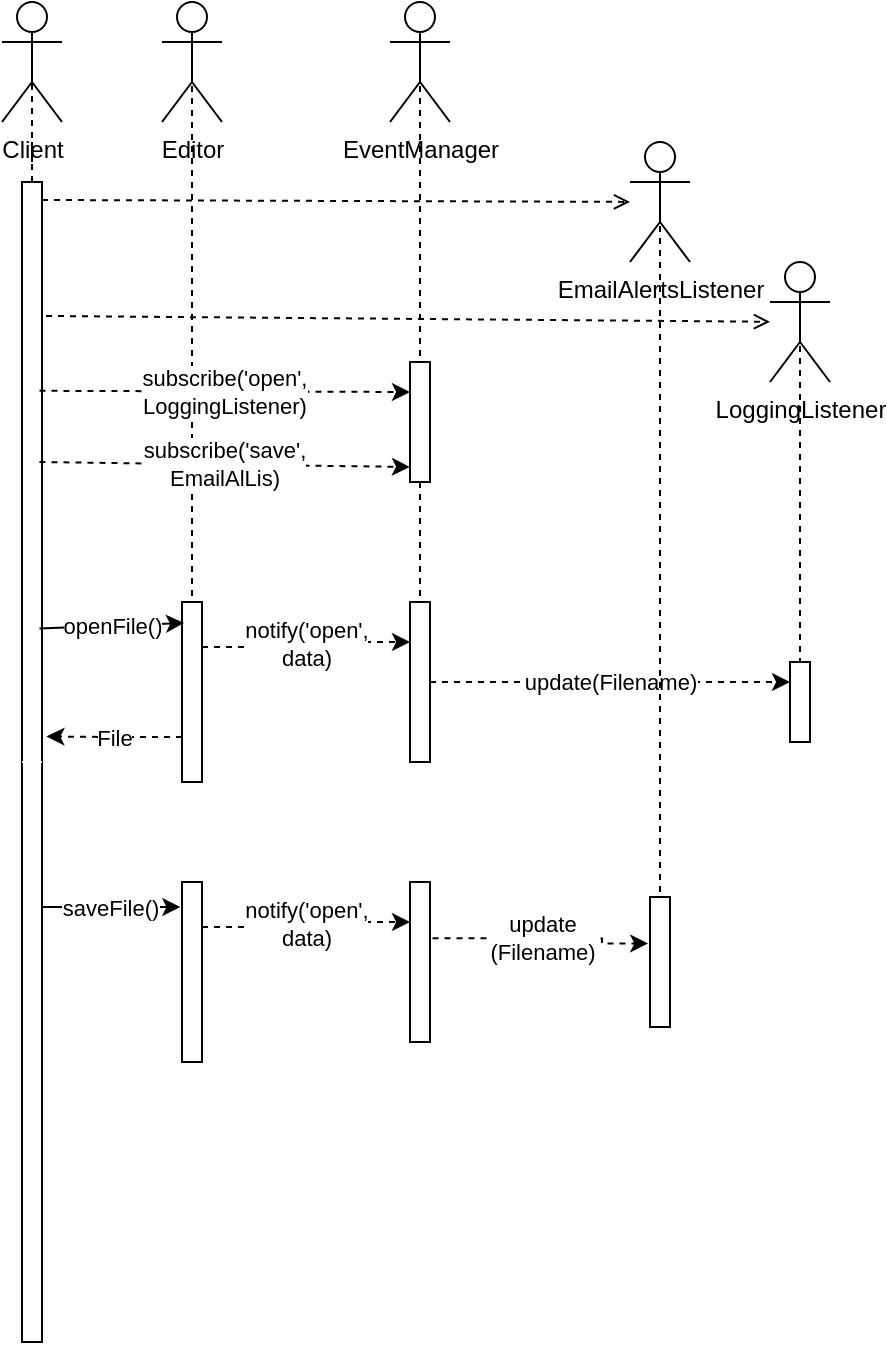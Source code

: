 <mxfile version="16.2.6" type="github">
  <diagram id="4quVsk186itmyTQYKocA" name="Page-1">
    <mxGraphModel dx="823" dy="534" grid="1" gridSize="10" guides="1" tooltips="1" connect="1" arrows="1" fold="1" page="1" pageScale="1" pageWidth="827" pageHeight="1169" math="0" shadow="0">
      <root>
        <mxCell id="0" />
        <mxCell id="1" parent="0" />
        <mxCell id="rXW5a8TmXSSuuKJ7be5A-20" style="edgeStyle=orthogonalEdgeStyle;rounded=0;orthogonalLoop=1;jettySize=auto;html=1;exitX=0.5;exitY=0.5;exitDx=0;exitDy=0;exitPerimeter=0;entryX=0.5;entryY=0;entryDx=0;entryDy=0;dashed=1;endArrow=none;endFill=0;" edge="1" parent="1" source="rXW5a8TmXSSuuKJ7be5A-1" target="rXW5a8TmXSSuuKJ7be5A-13">
          <mxGeometry relative="1" as="geometry" />
        </mxCell>
        <mxCell id="rXW5a8TmXSSuuKJ7be5A-1" value="Editor" style="shape=umlActor;verticalLabelPosition=bottom;verticalAlign=top;html=1;outlineConnect=0;" vertex="1" parent="1">
          <mxGeometry x="300" y="130" width="30" height="60" as="geometry" />
        </mxCell>
        <mxCell id="rXW5a8TmXSSuuKJ7be5A-2" value="EmailAlertsListener" style="shape=umlActor;verticalLabelPosition=bottom;verticalAlign=top;html=1;outlineConnect=0;" vertex="1" parent="1">
          <mxGeometry x="534" y="200" width="30" height="60" as="geometry" />
        </mxCell>
        <mxCell id="rXW5a8TmXSSuuKJ7be5A-24" style="edgeStyle=orthogonalEdgeStyle;rounded=0;orthogonalLoop=1;jettySize=auto;html=1;exitX=0.5;exitY=0.5;exitDx=0;exitDy=0;exitPerimeter=0;entryX=0.5;entryY=0;entryDx=0;entryDy=0;dashed=1;endArrow=none;endFill=0;" edge="1" parent="1" source="rXW5a8TmXSSuuKJ7be5A-3" target="rXW5a8TmXSSuuKJ7be5A-22">
          <mxGeometry relative="1" as="geometry" />
        </mxCell>
        <mxCell id="rXW5a8TmXSSuuKJ7be5A-3" value="LoggingListener" style="shape=umlActor;verticalLabelPosition=bottom;verticalAlign=top;html=1;outlineConnect=0;" vertex="1" parent="1">
          <mxGeometry x="604" y="260" width="30" height="60" as="geometry" />
        </mxCell>
        <mxCell id="rXW5a8TmXSSuuKJ7be5A-11" style="edgeStyle=orthogonalEdgeStyle;rounded=0;orthogonalLoop=1;jettySize=auto;html=1;exitX=0.5;exitY=0.5;exitDx=0;exitDy=0;exitPerimeter=0;entryX=0.5;entryY=0;entryDx=0;entryDy=0;dashed=1;endArrow=none;endFill=0;" edge="1" parent="1" source="rXW5a8TmXSSuuKJ7be5A-4" target="rXW5a8TmXSSuuKJ7be5A-9">
          <mxGeometry relative="1" as="geometry" />
        </mxCell>
        <mxCell id="rXW5a8TmXSSuuKJ7be5A-4" value="EventManager" style="shape=umlActor;verticalLabelPosition=bottom;verticalAlign=top;html=1;outlineConnect=0;" vertex="1" parent="1">
          <mxGeometry x="414" y="130" width="30" height="60" as="geometry" />
        </mxCell>
        <mxCell id="rXW5a8TmXSSuuKJ7be5A-19" style="edgeStyle=orthogonalEdgeStyle;rounded=0;orthogonalLoop=1;jettySize=auto;html=1;exitX=0.5;exitY=0;exitDx=0;exitDy=0;entryX=0.5;entryY=0.5;entryDx=0;entryDy=0;entryPerimeter=0;endArrow=none;endFill=0;dashed=1;" edge="1" parent="1" source="rXW5a8TmXSSuuKJ7be5A-5" target="rXW5a8TmXSSuuKJ7be5A-12">
          <mxGeometry relative="1" as="geometry" />
        </mxCell>
        <mxCell id="rXW5a8TmXSSuuKJ7be5A-5" value="" style="rounded=0;whiteSpace=wrap;html=1;" vertex="1" parent="1">
          <mxGeometry x="230" y="220" width="10" height="290" as="geometry" />
        </mxCell>
        <mxCell id="rXW5a8TmXSSuuKJ7be5A-7" value="" style="endArrow=open;html=1;rounded=0;dashed=1;exitX=1;exitY=0.031;exitDx=0;exitDy=0;exitPerimeter=0;endFill=0;" edge="1" parent="1" source="rXW5a8TmXSSuuKJ7be5A-5" target="rXW5a8TmXSSuuKJ7be5A-2">
          <mxGeometry width="50" height="50" relative="1" as="geometry">
            <mxPoint x="280" y="350" as="sourcePoint" />
            <mxPoint x="330" y="300" as="targetPoint" />
          </mxGeometry>
        </mxCell>
        <mxCell id="rXW5a8TmXSSuuKJ7be5A-8" value="" style="endArrow=open;html=1;rounded=0;dashed=1;exitX=1.2;exitY=0.231;exitDx=0;exitDy=0;exitPerimeter=0;endFill=0;" edge="1" parent="1" source="rXW5a8TmXSSuuKJ7be5A-5" target="rXW5a8TmXSSuuKJ7be5A-3">
          <mxGeometry width="50" height="50" relative="1" as="geometry">
            <mxPoint x="280" y="420" as="sourcePoint" />
            <mxPoint x="330" y="370" as="targetPoint" />
          </mxGeometry>
        </mxCell>
        <mxCell id="rXW5a8TmXSSuuKJ7be5A-23" value="update(Filename)" style="edgeStyle=orthogonalEdgeStyle;rounded=0;orthogonalLoop=1;jettySize=auto;html=1;exitX=1;exitY=0.5;exitDx=0;exitDy=0;dashed=1;endArrow=classic;endFill=1;entryX=0;entryY=0.25;entryDx=0;entryDy=0;" edge="1" parent="1" source="rXW5a8TmXSSuuKJ7be5A-9" target="rXW5a8TmXSSuuKJ7be5A-22">
          <mxGeometry relative="1" as="geometry">
            <mxPoint x="594" y="470" as="targetPoint" />
          </mxGeometry>
        </mxCell>
        <mxCell id="rXW5a8TmXSSuuKJ7be5A-9" value="" style="rounded=0;whiteSpace=wrap;html=1;" vertex="1" parent="1">
          <mxGeometry x="424" y="430" width="10" height="80" as="geometry" />
        </mxCell>
        <mxCell id="rXW5a8TmXSSuuKJ7be5A-12" value="Client" style="shape=umlActor;verticalLabelPosition=bottom;verticalAlign=top;html=1;outlineConnect=0;" vertex="1" parent="1">
          <mxGeometry x="220" y="130" width="30" height="60" as="geometry" />
        </mxCell>
        <mxCell id="rXW5a8TmXSSuuKJ7be5A-21" value="notify(&#39;open&#39;,&lt;br&gt;data)" style="edgeStyle=orthogonalEdgeStyle;rounded=0;orthogonalLoop=1;jettySize=auto;html=1;exitX=1;exitY=0.25;exitDx=0;exitDy=0;entryX=0;entryY=0.25;entryDx=0;entryDy=0;dashed=1;endArrow=classic;endFill=1;" edge="1" parent="1" source="rXW5a8TmXSSuuKJ7be5A-13" target="rXW5a8TmXSSuuKJ7be5A-9">
          <mxGeometry relative="1" as="geometry" />
        </mxCell>
        <mxCell id="rXW5a8TmXSSuuKJ7be5A-25" value="File" style="edgeStyle=orthogonalEdgeStyle;rounded=0;orthogonalLoop=1;jettySize=auto;html=1;exitX=0;exitY=0.75;exitDx=0;exitDy=0;entryX=1.222;entryY=0.956;entryDx=0;entryDy=0;dashed=1;endArrow=classic;endFill=1;entryPerimeter=0;" edge="1" parent="1" source="rXW5a8TmXSSuuKJ7be5A-13" target="rXW5a8TmXSSuuKJ7be5A-5">
          <mxGeometry relative="1" as="geometry" />
        </mxCell>
        <mxCell id="rXW5a8TmXSSuuKJ7be5A-13" value="" style="rounded=0;whiteSpace=wrap;html=1;" vertex="1" parent="1">
          <mxGeometry x="310" y="430" width="10" height="90" as="geometry" />
        </mxCell>
        <mxCell id="rXW5a8TmXSSuuKJ7be5A-15" value="openFile()" style="endArrow=classic;html=1;rounded=0;exitX=0.874;exitY=0.77;exitDx=0;exitDy=0;exitPerimeter=0;entryX=0.1;entryY=0.117;entryDx=0;entryDy=0;entryPerimeter=0;" edge="1" parent="1" source="rXW5a8TmXSSuuKJ7be5A-5" target="rXW5a8TmXSSuuKJ7be5A-13">
          <mxGeometry width="50" height="50" relative="1" as="geometry">
            <mxPoint x="290" y="470" as="sourcePoint" />
            <mxPoint x="340" y="420" as="targetPoint" />
          </mxGeometry>
        </mxCell>
        <mxCell id="rXW5a8TmXSSuuKJ7be5A-22" value="" style="rounded=0;whiteSpace=wrap;html=1;" vertex="1" parent="1">
          <mxGeometry x="614" y="460" width="10" height="40" as="geometry" />
        </mxCell>
        <mxCell id="rXW5a8TmXSSuuKJ7be5A-37" value="saveFile()" style="edgeStyle=orthogonalEdgeStyle;rounded=0;orthogonalLoop=1;jettySize=auto;html=1;exitX=1;exitY=0.25;exitDx=0;exitDy=0;entryX=-0.083;entryY=0.139;entryDx=0;entryDy=0;entryPerimeter=0;endArrow=classic;endFill=1;strokeColor=#000000;strokeWidth=1;" edge="1" parent="1" source="rXW5a8TmXSSuuKJ7be5A-26" target="rXW5a8TmXSSuuKJ7be5A-36">
          <mxGeometry relative="1" as="geometry" />
        </mxCell>
        <mxCell id="rXW5a8TmXSSuuKJ7be5A-26" value="" style="rounded=0;whiteSpace=wrap;html=1;" vertex="1" parent="1">
          <mxGeometry x="230" y="510" width="10" height="290" as="geometry" />
        </mxCell>
        <mxCell id="rXW5a8TmXSSuuKJ7be5A-27" value="" style="endArrow=none;html=1;rounded=0;strokeColor=#FFFFFF;exitX=0;exitY=0;exitDx=0;exitDy=0;" edge="1" parent="1" source="rXW5a8TmXSSuuKJ7be5A-26">
          <mxGeometry width="50" height="50" relative="1" as="geometry">
            <mxPoint x="330" y="550" as="sourcePoint" />
            <mxPoint x="240" y="510" as="targetPoint" />
          </mxGeometry>
        </mxCell>
        <mxCell id="rXW5a8TmXSSuuKJ7be5A-28" value="" style="rounded=0;whiteSpace=wrap;html=1;" vertex="1" parent="1">
          <mxGeometry x="424" y="310" width="10" height="60" as="geometry" />
        </mxCell>
        <mxCell id="rXW5a8TmXSSuuKJ7be5A-29" value="subscribe(&#39;open&#39;,&lt;br&gt;LoggingListener)" style="endArrow=classic;dashed=1;html=1;strokeWidth=1;rounded=0;exitX=0.874;exitY=0.36;exitDx=0;exitDy=0;exitPerimeter=0;entryX=0;entryY=0.25;entryDx=0;entryDy=0;endFill=1;" edge="1" parent="1" source="rXW5a8TmXSSuuKJ7be5A-5" target="rXW5a8TmXSSuuKJ7be5A-28">
          <mxGeometry width="50" height="50" relative="1" as="geometry">
            <mxPoint x="260" y="390" as="sourcePoint" />
            <mxPoint x="310" y="340" as="targetPoint" />
          </mxGeometry>
        </mxCell>
        <mxCell id="rXW5a8TmXSSuuKJ7be5A-30" value="subscribe(&#39;save&#39;,&lt;br&gt;EmailAlLis)" style="endArrow=classic;dashed=1;html=1;strokeWidth=1;rounded=0;exitX=0.874;exitY=0.36;exitDx=0;exitDy=0;exitPerimeter=0;endFill=1;entryX=-0.004;entryY=0.875;entryDx=0;entryDy=0;entryPerimeter=0;" edge="1" parent="1" target="rXW5a8TmXSSuuKJ7be5A-28">
          <mxGeometry width="50" height="50" relative="1" as="geometry">
            <mxPoint x="238.74" y="360" as="sourcePoint" />
            <mxPoint x="410" y="361" as="targetPoint" />
          </mxGeometry>
        </mxCell>
        <mxCell id="rXW5a8TmXSSuuKJ7be5A-34" value="" style="rounded=0;whiteSpace=wrap;html=1;" vertex="1" parent="1">
          <mxGeometry x="424" y="570" width="10" height="80" as="geometry" />
        </mxCell>
        <mxCell id="rXW5a8TmXSSuuKJ7be5A-35" value="notify(&#39;open&#39;,&lt;br&gt;data)" style="edgeStyle=orthogonalEdgeStyle;rounded=0;orthogonalLoop=1;jettySize=auto;html=1;exitX=1;exitY=0.25;exitDx=0;exitDy=0;entryX=0;entryY=0.25;entryDx=0;entryDy=0;dashed=1;endArrow=classic;endFill=1;" edge="1" parent="1" source="rXW5a8TmXSSuuKJ7be5A-36" target="rXW5a8TmXSSuuKJ7be5A-34">
          <mxGeometry relative="1" as="geometry" />
        </mxCell>
        <mxCell id="rXW5a8TmXSSuuKJ7be5A-36" value="" style="rounded=0;whiteSpace=wrap;html=1;" vertex="1" parent="1">
          <mxGeometry x="310" y="570" width="10" height="90" as="geometry" />
        </mxCell>
        <mxCell id="rXW5a8TmXSSuuKJ7be5A-38" value="" style="rounded=0;whiteSpace=wrap;html=1;" vertex="1" parent="1">
          <mxGeometry x="544" y="577.5" width="10" height="65" as="geometry" />
        </mxCell>
        <mxCell id="rXW5a8TmXSSuuKJ7be5A-39" value="update&lt;br&gt;(Filename)" style="edgeStyle=orthogonalEdgeStyle;rounded=0;orthogonalLoop=1;jettySize=auto;html=1;exitX=1.126;exitY=0.352;exitDx=0;exitDy=0;dashed=1;endArrow=classic;endFill=1;exitPerimeter=0;entryX=-0.091;entryY=0.357;entryDx=0;entryDy=0;entryPerimeter=0;" edge="1" parent="1" source="rXW5a8TmXSSuuKJ7be5A-34" target="rXW5a8TmXSSuuKJ7be5A-38">
          <mxGeometry relative="1" as="geometry">
            <mxPoint x="459.96" y="672.5" as="sourcePoint" />
            <mxPoint x="500" y="640" as="targetPoint" />
            <Array as="points">
              <mxPoint x="520" y="598" />
              <mxPoint x="520" y="601" />
            </Array>
          </mxGeometry>
        </mxCell>
        <mxCell id="rXW5a8TmXSSuuKJ7be5A-40" style="edgeStyle=orthogonalEdgeStyle;rounded=0;orthogonalLoop=1;jettySize=auto;html=1;exitX=0.5;exitY=0.5;exitDx=0;exitDy=0;exitPerimeter=0;entryX=0.5;entryY=0;entryDx=0;entryDy=0;dashed=1;endArrow=none;endFill=0;" edge="1" parent="1" source="rXW5a8TmXSSuuKJ7be5A-2" target="rXW5a8TmXSSuuKJ7be5A-38">
          <mxGeometry relative="1" as="geometry">
            <mxPoint x="629" y="300" as="sourcePoint" />
            <mxPoint x="629" y="470" as="targetPoint" />
          </mxGeometry>
        </mxCell>
      </root>
    </mxGraphModel>
  </diagram>
</mxfile>
